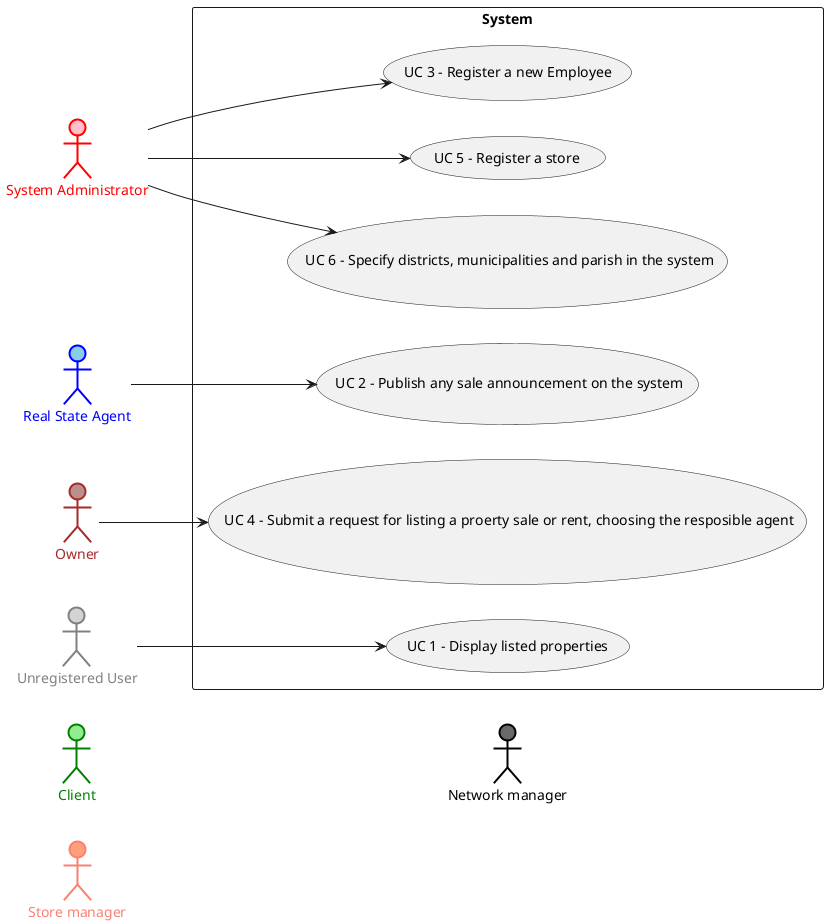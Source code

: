 @startuml

left to right direction
actor "System Administrator" as SA  #pink;line:red;line.bold;text:red
actor "Real State Agent" as RSA     #SkyBlue;line:blue;line.bold;text:blue
actor Owner as O                    #RosyBrown;line:Brown;line.bold;text:brown
actor Client as C                   #LightGreen;line:Green;line.bold;text:Green
actor "Unregistered User" as UU     #LightGrey;line:Grey;line.bold;text:Grey    
actor "Store manager" as SM         #LightSalmon;line:Salmon;line.bold;text:Salmon        
actor "Network manager" as NM       #DimGrey;line:Black;line.bold;text:Black



rectangle System {
    usecase " UC 1 - Display listed properties" as UC1
    usecase " UC 2 - Publish any sale announcement on the system" as UC2
    usecase " UC 3 - Register a new Employee" as UC3
    usecase " UC 4 - Submit a request for listing a proerty sale or rent, choosing the resposible agent" as UC4
    usecase " UC 5 - Register a store" as UC5
    usecase " UC 6 - Specify districts, municipalities and parish in the system" as UC6
}
UU  --> UC1
RSA --> UC2
SA  --> UC3
O   --> UC4
SA  --> UC5
SA  --> UC6

@enduml
